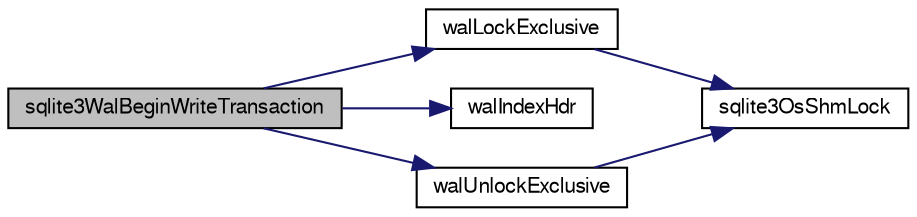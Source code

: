 digraph "sqlite3WalBeginWriteTransaction"
{
  edge [fontname="FreeSans",fontsize="10",labelfontname="FreeSans",labelfontsize="10"];
  node [fontname="FreeSans",fontsize="10",shape=record];
  rankdir="LR";
  Node808480 [label="sqlite3WalBeginWriteTransaction",height=0.2,width=0.4,color="black", fillcolor="grey75", style="filled", fontcolor="black"];
  Node808480 -> Node808481 [color="midnightblue",fontsize="10",style="solid",fontname="FreeSans"];
  Node808481 [label="walLockExclusive",height=0.2,width=0.4,color="black", fillcolor="white", style="filled",URL="$sqlite3_8c.html#a4625e58ad3fd85c21cf16275c458f154"];
  Node808481 -> Node808482 [color="midnightblue",fontsize="10",style="solid",fontname="FreeSans"];
  Node808482 [label="sqlite3OsShmLock",height=0.2,width=0.4,color="black", fillcolor="white", style="filled",URL="$sqlite3_8c.html#a1832b805275450abac06bf8da21489f3"];
  Node808480 -> Node808483 [color="midnightblue",fontsize="10",style="solid",fontname="FreeSans"];
  Node808483 [label="walIndexHdr",height=0.2,width=0.4,color="black", fillcolor="white", style="filled",URL="$sqlite3_8c.html#aab2cbd233e7f954c7a260578027bb0ca"];
  Node808480 -> Node808484 [color="midnightblue",fontsize="10",style="solid",fontname="FreeSans"];
  Node808484 [label="walUnlockExclusive",height=0.2,width=0.4,color="black", fillcolor="white", style="filled",URL="$sqlite3_8c.html#a7ef6fcadaaeb9b36d1b9eaaf7e8f3311"];
  Node808484 -> Node808482 [color="midnightblue",fontsize="10",style="solid",fontname="FreeSans"];
}
